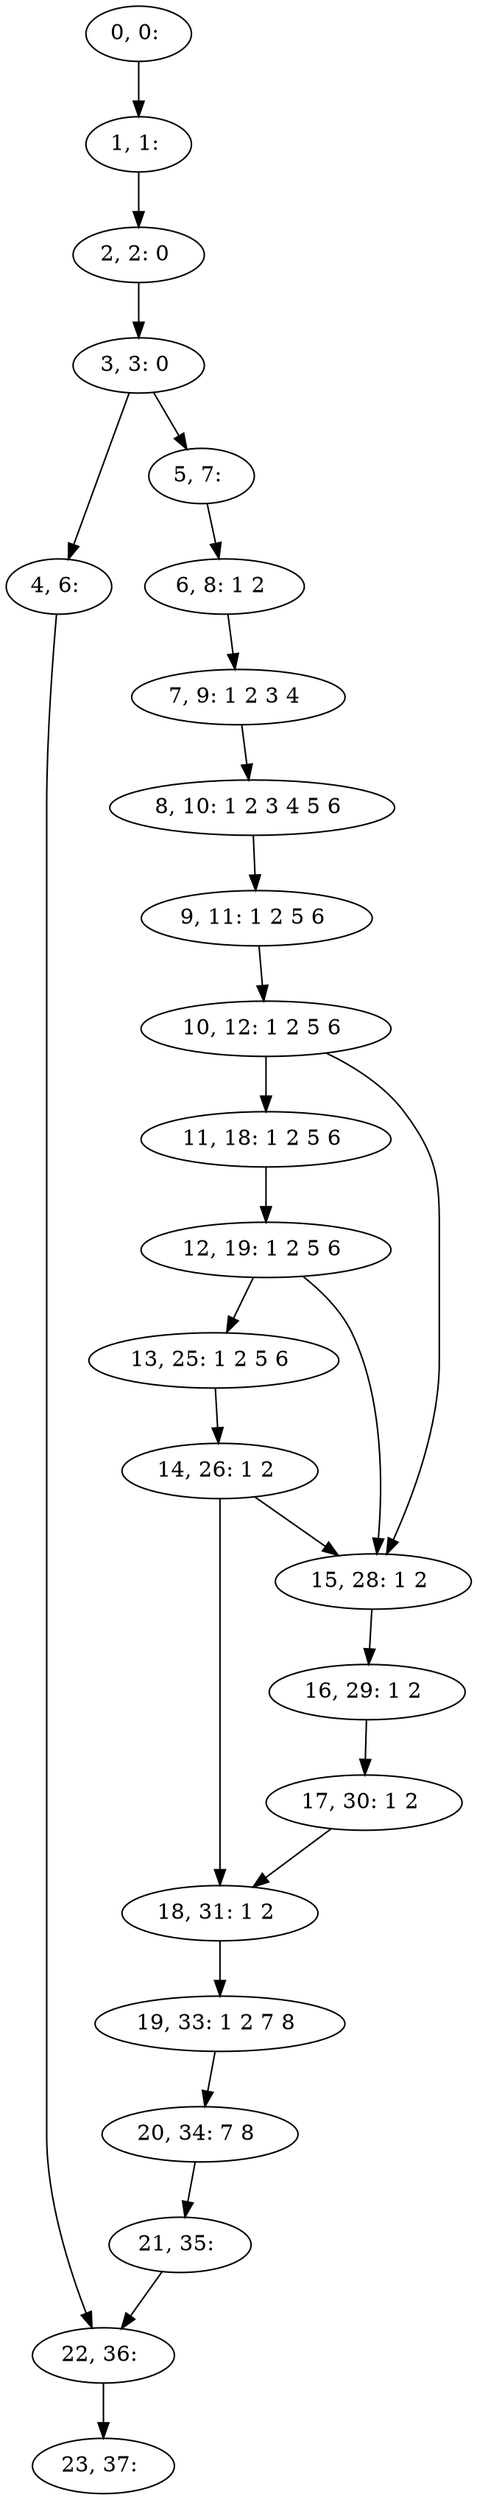 digraph G {
0[label="0, 0: "];
1[label="1, 1: "];
2[label="2, 2: 0 "];
3[label="3, 3: 0 "];
4[label="4, 6: "];
5[label="5, 7: "];
6[label="6, 8: 1 2 "];
7[label="7, 9: 1 2 3 4 "];
8[label="8, 10: 1 2 3 4 5 6 "];
9[label="9, 11: 1 2 5 6 "];
10[label="10, 12: 1 2 5 6 "];
11[label="11, 18: 1 2 5 6 "];
12[label="12, 19: 1 2 5 6 "];
13[label="13, 25: 1 2 5 6 "];
14[label="14, 26: 1 2 "];
15[label="15, 28: 1 2 "];
16[label="16, 29: 1 2 "];
17[label="17, 30: 1 2 "];
18[label="18, 31: 1 2 "];
19[label="19, 33: 1 2 7 8 "];
20[label="20, 34: 7 8 "];
21[label="21, 35: "];
22[label="22, 36: "];
23[label="23, 37: "];
0->1 ;
1->2 ;
2->3 ;
3->4 ;
3->5 ;
4->22 ;
5->6 ;
6->7 ;
7->8 ;
8->9 ;
9->10 ;
10->11 ;
10->15 ;
11->12 ;
12->13 ;
12->15 ;
13->14 ;
14->15 ;
14->18 ;
15->16 ;
16->17 ;
17->18 ;
18->19 ;
19->20 ;
20->21 ;
21->22 ;
22->23 ;
}
